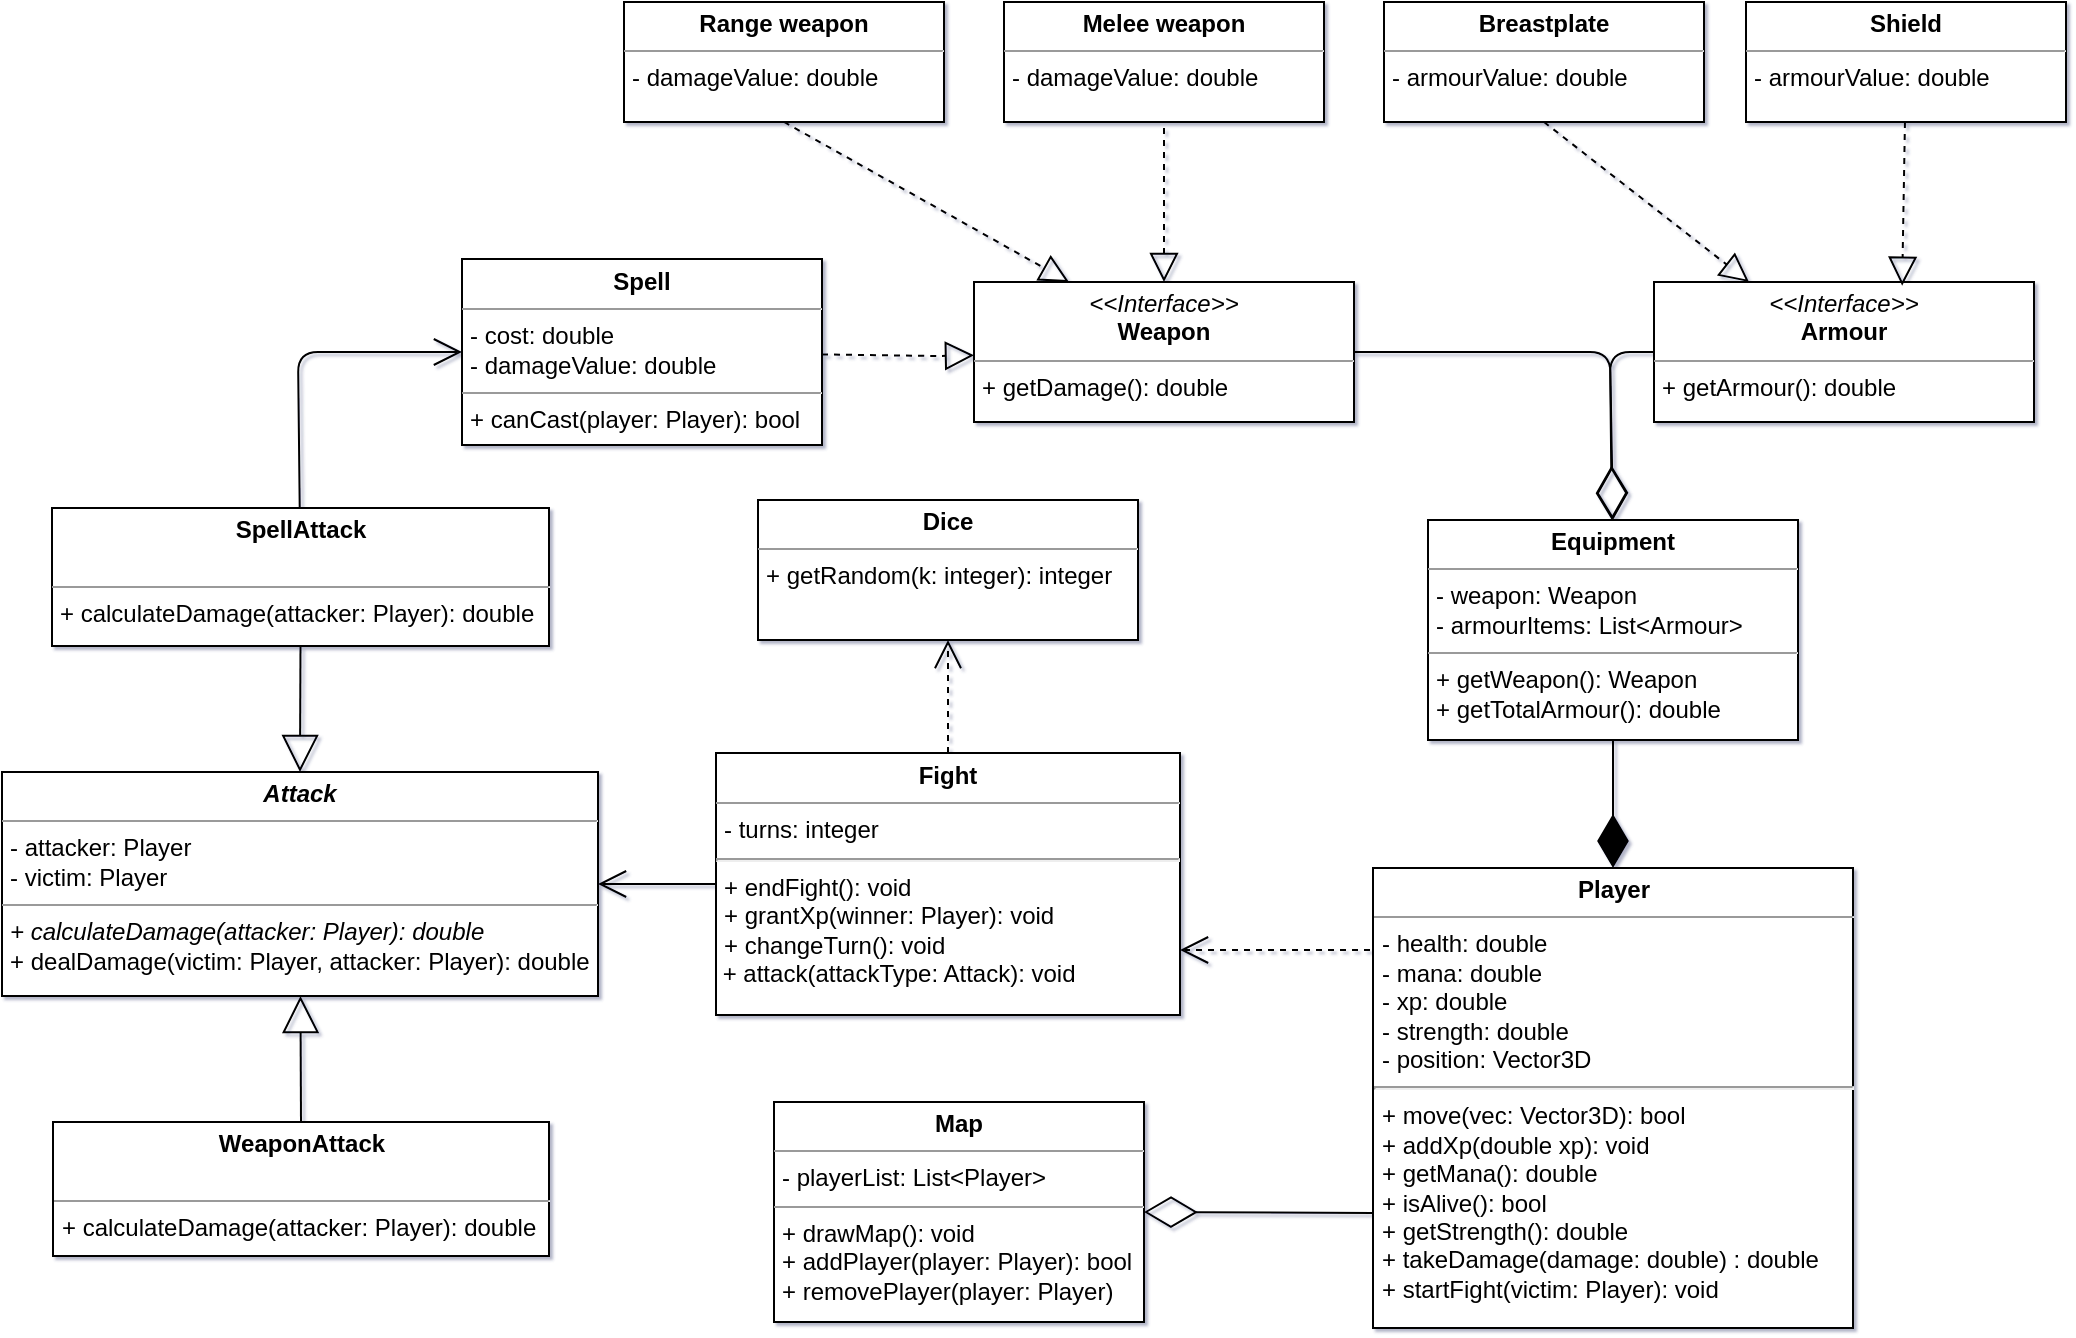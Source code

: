 <mxfile version="12.8.8" type="device"><diagram id="VbqoIxGcmJBPcrr8g8ls" name="Page-1"><mxGraphModel dx="2048" dy="685" grid="0" gridSize="10" guides="1" tooltips="0" connect="1" arrows="1" fold="1" page="1" pageScale="1" pageWidth="827" pageHeight="1169" background="none" math="0" shadow="1"><root><mxCell id="0"/><mxCell id="1" parent="0"/><mxCell id="vKZ3eaOE48qD2uUGfY2u-1" value="&lt;p style=&quot;margin: 0px ; margin-top: 4px ; text-align: center&quot;&gt;&lt;i&gt;&amp;lt;&amp;lt;Interface&amp;gt;&amp;gt;&lt;/i&gt;&lt;br&gt;&lt;b&gt;Armour&lt;/b&gt;&lt;/p&gt;&lt;hr size=&quot;1&quot;&gt;&lt;p style=&quot;margin: 0px ; margin-left: 4px&quot;&gt;&lt;/p&gt;&lt;p style=&quot;margin: 0px ; margin-left: 4px&quot;&gt;+ getArmour(): double&lt;/p&gt;" style="verticalAlign=top;align=left;overflow=fill;fontSize=12;fontFamily=Helvetica;html=1;" vertex="1" parent="1"><mxGeometry x="590" y="150" width="190" height="70" as="geometry"/></mxCell><mxCell id="vKZ3eaOE48qD2uUGfY2u-2" value="&lt;p style=&quot;margin: 0px ; margin-top: 4px ; text-align: center&quot;&gt;&lt;i&gt;&amp;lt;&amp;lt;Interface&amp;gt;&amp;gt;&lt;/i&gt;&lt;br&gt;&lt;b&gt;Weapon&lt;/b&gt;&lt;/p&gt;&lt;hr size=&quot;1&quot;&gt;&lt;p style=&quot;margin: 0px ; margin-left: 4px&quot;&gt;+ getDamage(): double&lt;/p&gt;" style="verticalAlign=top;align=left;overflow=fill;fontSize=12;fontFamily=Helvetica;html=1;" vertex="1" parent="1"><mxGeometry x="250" y="150" width="190" height="70" as="geometry"/></mxCell><mxCell id="vKZ3eaOE48qD2uUGfY2u-9" value="&lt;p style=&quot;margin: 0px ; margin-top: 4px ; text-align: center&quot;&gt;&lt;b&gt;Spell&lt;/b&gt;&lt;/p&gt;&lt;hr size=&quot;1&quot;&gt;&lt;p style=&quot;margin: 0px ; margin-left: 4px&quot;&gt;- cost: double&lt;/p&gt;&lt;p style=&quot;margin: 0px ; margin-left: 4px&quot;&gt;- damageValue: double&lt;/p&gt;&lt;hr size=&quot;1&quot;&gt;&lt;p style=&quot;margin: 0px ; margin-left: 4px&quot;&gt;+ canCast(player: Player): bool&lt;/p&gt;" style="verticalAlign=top;align=left;overflow=fill;fontSize=12;fontFamily=Helvetica;html=1;" vertex="1" parent="1"><mxGeometry x="-6" y="138.5" width="180" height="93" as="geometry"/></mxCell><mxCell id="vKZ3eaOE48qD2uUGfY2u-16" value="&lt;p style=&quot;margin: 0px ; margin-top: 4px ; text-align: center&quot;&gt;&lt;b&gt;Shield&lt;/b&gt;&lt;/p&gt;&lt;hr size=&quot;1&quot;&gt;&lt;p style=&quot;margin: 0px ; margin-left: 4px&quot;&gt;- armourValue: double&lt;/p&gt;" style="verticalAlign=top;align=left;overflow=fill;fontSize=12;fontFamily=Helvetica;html=1;" vertex="1" parent="1"><mxGeometry x="636" y="10" width="160" height="60" as="geometry"/></mxCell><mxCell id="vKZ3eaOE48qD2uUGfY2u-17" value="&lt;p style=&quot;margin: 0px ; margin-top: 4px ; text-align: center&quot;&gt;&lt;b&gt;Breastplate&lt;/b&gt;&lt;/p&gt;&lt;hr size=&quot;1&quot;&gt;&lt;p style=&quot;margin: 0px ; margin-left: 4px&quot;&gt;- armourValue: double&lt;/p&gt;" style="verticalAlign=top;align=left;overflow=fill;fontSize=12;fontFamily=Helvetica;html=1;" vertex="1" parent="1"><mxGeometry x="455" y="10" width="160" height="60" as="geometry"/></mxCell><mxCell id="vKZ3eaOE48qD2uUGfY2u-18" value="&lt;p style=&quot;margin: 0px ; margin-top: 4px ; text-align: center&quot;&gt;&lt;b&gt;Range weapon&lt;/b&gt;&lt;/p&gt;&lt;hr size=&quot;1&quot;&gt;&lt;p style=&quot;margin: 0px ; margin-left: 4px&quot;&gt;- damageValue: double&lt;/p&gt;" style="verticalAlign=top;align=left;overflow=fill;fontSize=12;fontFamily=Helvetica;html=1;" vertex="1" parent="1"><mxGeometry x="75" y="10" width="160" height="60" as="geometry"/></mxCell><mxCell id="vKZ3eaOE48qD2uUGfY2u-19" value="&lt;p style=&quot;margin: 0px ; margin-top: 4px ; text-align: center&quot;&gt;&lt;b&gt;Melee weapon&lt;/b&gt;&lt;/p&gt;&lt;hr size=&quot;1&quot;&gt;&lt;p style=&quot;margin: 0px ; margin-left: 4px&quot;&gt;- damageValue: double&lt;/p&gt;" style="verticalAlign=top;align=left;overflow=fill;fontSize=12;fontFamily=Helvetica;html=1;" vertex="1" parent="1"><mxGeometry x="265" y="10" width="160" height="60" as="geometry"/></mxCell><mxCell id="vKZ3eaOE48qD2uUGfY2u-20" value="&lt;p style=&quot;margin: 0px ; margin-top: 4px ; text-align: center&quot;&gt;&lt;b&gt;Equipment&lt;/b&gt;&lt;/p&gt;&lt;hr size=&quot;1&quot;&gt;&lt;p style=&quot;margin: 0px ; margin-left: 4px&quot;&gt;- weapon: Weapon&lt;/p&gt;&lt;p style=&quot;margin: 0px ; margin-left: 4px&quot;&gt;- armourItems: List&amp;lt;Armour&amp;gt;&lt;/p&gt;&lt;hr size=&quot;1&quot;&gt;&lt;p style=&quot;margin: 0px ; margin-left: 4px&quot;&gt;+ getWeapon(): Weapon&lt;/p&gt;&lt;p style=&quot;margin: 0px ; margin-left: 4px&quot;&gt;+ getTotalArmour(): double&lt;/p&gt;" style="verticalAlign=top;align=left;overflow=fill;fontSize=12;fontFamily=Helvetica;html=1;" vertex="1" parent="1"><mxGeometry x="477" y="269" width="185" height="110" as="geometry"/></mxCell><mxCell id="vKZ3eaOE48qD2uUGfY2u-21" value="&lt;p style=&quot;margin: 0px ; margin-top: 4px ; text-align: center&quot;&gt;&lt;b&gt;Player&lt;/b&gt;&lt;/p&gt;&lt;hr size=&quot;1&quot;&gt;&lt;p style=&quot;margin: 0px ; margin-left: 4px&quot;&gt;- health: double&lt;/p&gt;&lt;p style=&quot;margin: 0px ; margin-left: 4px&quot;&gt;- mana: double&lt;/p&gt;&lt;p style=&quot;margin: 0px ; margin-left: 4px&quot;&gt;- xp: double&lt;/p&gt;&lt;p style=&quot;margin: 0px ; margin-left: 4px&quot;&gt;- strength: double&lt;/p&gt;&lt;p style=&quot;margin: 0px ; margin-left: 4px&quot;&gt;- position: Vector3D&lt;/p&gt;&lt;p style=&quot;margin: 0px ; margin-left: 4px&quot;&gt;&lt;/p&gt;&lt;hr&gt;&lt;p style=&quot;margin: 0px ; margin-left: 4px&quot;&gt;+ move(vec: Vector3D): bool&lt;/p&gt;&lt;p style=&quot;margin: 0px ; margin-left: 4px&quot;&gt;+ addXp(double xp): void&lt;/p&gt;&lt;p style=&quot;margin: 0px ; margin-left: 4px&quot;&gt;+ getMana(): double&lt;/p&gt;&lt;p style=&quot;margin: 0px ; margin-left: 4px&quot;&gt;+ isAlive(): bool&lt;/p&gt;&lt;p style=&quot;margin: 0px ; margin-left: 4px&quot;&gt;+ getStrength(): double&lt;/p&gt;&lt;p style=&quot;margin: 0px ; margin-left: 4px&quot;&gt;+ takeDamage(damage: double) : double&lt;/p&gt;&lt;p style=&quot;margin: 0px ; margin-left: 4px&quot;&gt;+ startFight(victim: Player): void&lt;/p&gt;" style="verticalAlign=top;align=left;overflow=fill;fontSize=12;fontFamily=Helvetica;html=1;" vertex="1" parent="1"><mxGeometry x="449.5" y="443" width="240" height="230" as="geometry"/></mxCell><mxCell id="vKZ3eaOE48qD2uUGfY2u-22" value="&lt;p style=&quot;margin: 0px ; margin-top: 4px ; text-align: center&quot;&gt;&lt;b&gt;Dice&lt;/b&gt;&lt;/p&gt;&lt;hr size=&quot;1&quot;&gt;&lt;p style=&quot;margin: 0px ; margin-left: 4px&quot;&gt;&lt;/p&gt;&lt;p style=&quot;margin: 0px ; margin-left: 4px&quot;&gt;+ getRandom(k: integer): integer&lt;/p&gt;" style="verticalAlign=top;align=left;overflow=fill;fontSize=12;fontFamily=Helvetica;html=1;" vertex="1" parent="1"><mxGeometry x="142" y="259" width="190" height="70" as="geometry"/></mxCell><mxCell id="vKZ3eaOE48qD2uUGfY2u-24" value="&lt;p style=&quot;margin: 0px ; margin-top: 4px ; text-align: center&quot;&gt;&lt;b&gt;Fight&lt;/b&gt;&lt;/p&gt;&lt;hr size=&quot;1&quot;&gt;&lt;p style=&quot;margin: 0px ; margin-left: 4px&quot;&gt;- turns: integer&lt;/p&gt;&lt;hr&gt;&lt;p style=&quot;margin: 0px ; margin-left: 4px&quot;&gt;&lt;span&gt;+ endFight(): void&lt;/span&gt;&lt;br&gt;&lt;/p&gt;&lt;p style=&quot;margin: 0px ; margin-left: 4px&quot;&gt;+ grantXp(winner: Player): void&lt;/p&gt;&lt;p style=&quot;margin: 0px ; margin-left: 4px&quot;&gt;&lt;span&gt;+ changeTurn(): void&lt;/span&gt;&lt;br&gt;&lt;/p&gt;&lt;div&gt;&amp;nbsp;+ attack(attackType: Attack): void&lt;/div&gt;" style="verticalAlign=top;align=left;overflow=fill;fontSize=12;fontFamily=Helvetica;html=1;" vertex="1" parent="1"><mxGeometry x="121" y="385.5" width="232" height="131" as="geometry"/></mxCell><mxCell id="vKZ3eaOE48qD2uUGfY2u-25" value="&lt;p style=&quot;margin: 0px ; margin-top: 4px ; text-align: center&quot;&gt;&lt;b&gt;Map&lt;/b&gt;&lt;/p&gt;&lt;hr size=&quot;1&quot;&gt;&lt;p style=&quot;margin: 0px ; margin-left: 4px&quot;&gt;- playerList: List&amp;lt;Player&amp;gt;&lt;/p&gt;&lt;hr size=&quot;1&quot;&gt;&lt;p style=&quot;margin: 0px ; margin-left: 4px&quot;&gt;+ drawMap(): void&lt;/p&gt;&lt;p style=&quot;margin: 0px ; margin-left: 4px&quot;&gt;+ addPlayer(player: Player): bool&lt;/p&gt;&lt;p style=&quot;margin: 0px ; margin-left: 4px&quot;&gt;+ removePlayer(player: Player)&lt;/p&gt;" style="verticalAlign=top;align=left;overflow=fill;fontSize=12;fontFamily=Helvetica;html=1;" vertex="1" parent="1"><mxGeometry x="150" y="560" width="185" height="110" as="geometry"/></mxCell><mxCell id="vKZ3eaOE48qD2uUGfY2u-31" value="" style="endArrow=block;dashed=1;endFill=0;endSize=12;html=1;" edge="1" parent="1" source="vKZ3eaOE48qD2uUGfY2u-9" target="vKZ3eaOE48qD2uUGfY2u-2"><mxGeometry width="160" relative="1" as="geometry"><mxPoint x="194" y="187" as="sourcePoint"/><mxPoint x="250" y="187" as="targetPoint"/><Array as="points"><mxPoint x="232" y="187"/></Array></mxGeometry></mxCell><mxCell id="vKZ3eaOE48qD2uUGfY2u-32" value="" style="endArrow=block;dashed=1;endFill=0;endSize=12;html=1;" edge="1" parent="1" target="vKZ3eaOE48qD2uUGfY2u-2"><mxGeometry width="160" relative="1" as="geometry"><mxPoint x="345" y="73" as="sourcePoint"/><mxPoint x="482" y="104" as="targetPoint"/></mxGeometry></mxCell><mxCell id="vKZ3eaOE48qD2uUGfY2u-34" value="" style="endArrow=block;dashed=1;endFill=0;endSize=12;html=1;entryX=0.653;entryY=0.026;entryDx=0;entryDy=0;entryPerimeter=0;" edge="1" parent="1" source="vKZ3eaOE48qD2uUGfY2u-16" target="vKZ3eaOE48qD2uUGfY2u-1"><mxGeometry width="160" relative="1" as="geometry"><mxPoint x="447" y="231.5" as="sourcePoint"/><mxPoint x="607" y="231.5" as="targetPoint"/></mxGeometry></mxCell><mxCell id="vKZ3eaOE48qD2uUGfY2u-35" value="" style="endArrow=block;dashed=1;endFill=0;endSize=12;html=1;exitX=0.5;exitY=1;exitDx=0;exitDy=0;entryX=0.25;entryY=0;entryDx=0;entryDy=0;" edge="1" parent="1" source="vKZ3eaOE48qD2uUGfY2u-17" target="vKZ3eaOE48qD2uUGfY2u-1"><mxGeometry width="160" relative="1" as="geometry"><mxPoint x="482" y="236" as="sourcePoint"/><mxPoint x="642" y="236" as="targetPoint"/></mxGeometry></mxCell><mxCell id="vKZ3eaOE48qD2uUGfY2u-36" value="" style="endArrow=block;dashed=1;endFill=0;endSize=12;html=1;entryX=0.25;entryY=0;entryDx=0;entryDy=0;exitX=0.5;exitY=1;exitDx=0;exitDy=0;" edge="1" parent="1" source="vKZ3eaOE48qD2uUGfY2u-18" target="vKZ3eaOE48qD2uUGfY2u-2"><mxGeometry width="160" relative="1" as="geometry"><mxPoint x="106" y="107" as="sourcePoint"/><mxPoint x="266" y="107" as="targetPoint"/></mxGeometry></mxCell><mxCell id="vKZ3eaOE48qD2uUGfY2u-37" value="Use" style="endArrow=open;endSize=12;dashed=1;html=1;fontColor=none;noLabel=1;" edge="1" parent="1" source="vKZ3eaOE48qD2uUGfY2u-24" target="vKZ3eaOE48qD2uUGfY2u-22"><mxGeometry x="0.232" y="-127" width="160" relative="1" as="geometry"><mxPoint x="574" y="759" as="sourcePoint"/><mxPoint x="734" y="759" as="targetPoint"/><Array as="points"/><mxPoint as="offset"/></mxGeometry></mxCell><mxCell id="vKZ3eaOE48qD2uUGfY2u-39" value="" style="endArrow=diamondThin;endFill=1;endSize=24;html=1;fontColor=none;exitX=0.5;exitY=1;exitDx=0;exitDy=0;" edge="1" parent="1" source="vKZ3eaOE48qD2uUGfY2u-20" target="vKZ3eaOE48qD2uUGfY2u-21"><mxGeometry width="160" relative="1" as="geometry"><mxPoint x="413" y="340" as="sourcePoint"/><mxPoint x="333" y="384" as="targetPoint"/></mxGeometry></mxCell><mxCell id="vKZ3eaOE48qD2uUGfY2u-42" value="" style="endArrow=diamondThin;endFill=0;endSize=24;html=1;fontColor=none;exitX=0;exitY=0.5;exitDx=0;exitDy=0;" edge="1" parent="1" source="vKZ3eaOE48qD2uUGfY2u-1" target="vKZ3eaOE48qD2uUGfY2u-20"><mxGeometry width="160" relative="1" as="geometry"><mxPoint x="568" y="220" as="sourcePoint"/><mxPoint x="568" y="309" as="targetPoint"/><Array as="points"><mxPoint x="568" y="185"/></Array></mxGeometry></mxCell><mxCell id="vKZ3eaOE48qD2uUGfY2u-43" value="" style="endArrow=diamondThin;endFill=0;endSize=24;html=1;fontColor=none;entryX=0.5;entryY=0;entryDx=0;entryDy=0;exitX=1;exitY=0.5;exitDx=0;exitDy=0;" edge="1" parent="1" source="vKZ3eaOE48qD2uUGfY2u-2" target="vKZ3eaOE48qD2uUGfY2u-20"><mxGeometry width="160" relative="1" as="geometry"><mxPoint x="521" y="184" as="sourcePoint"/><mxPoint x="561" y="239" as="targetPoint"/><Array as="points"><mxPoint x="568" y="185"/></Array></mxGeometry></mxCell><mxCell id="vKZ3eaOE48qD2uUGfY2u-44" value="&lt;p style=&quot;margin: 0px ; margin-top: 4px ; text-align: center&quot;&gt;&lt;b&gt;&lt;i&gt;Attack&lt;/i&gt;&lt;/b&gt;&lt;/p&gt;&lt;hr size=&quot;1&quot;&gt;&lt;p style=&quot;margin: 0px ; margin-left: 4px&quot;&gt;- attacker: Player&lt;/p&gt;&lt;p style=&quot;margin: 0px ; margin-left: 4px&quot;&gt;- victim: Player&lt;/p&gt;&lt;hr size=&quot;1&quot;&gt;&lt;p style=&quot;margin: 0px 0px 0px 4px&quot;&gt;&lt;i&gt;+ calculateDamage(attacker: Player): double&lt;/i&gt;&lt;/p&gt;&lt;p style=&quot;margin: 0px 0px 0px 4px&quot;&gt;+ dealDamage(victim: Player, attacker: Player): double&lt;/p&gt;" style="verticalAlign=top;align=left;overflow=fill;fontSize=12;fontFamily=Helvetica;html=1;" vertex="1" parent="1"><mxGeometry x="-236" y="395" width="298" height="112" as="geometry"/></mxCell><mxCell id="vKZ3eaOE48qD2uUGfY2u-45" value="&lt;p style=&quot;margin: 0px ; margin-top: 4px ; text-align: center&quot;&gt;&lt;b&gt;SpellAttack&lt;/b&gt;&lt;/p&gt;&lt;p style=&quot;margin: 0px ; margin-left: 4px&quot;&gt;&lt;br&gt;&lt;/p&gt;&lt;hr size=&quot;1&quot;&gt;&lt;p style=&quot;margin: 0px 0px 0px 4px&quot;&gt;+ calculateDamage(attacker: Player): double&lt;/p&gt;" style="verticalAlign=top;align=left;overflow=fill;fontSize=12;fontFamily=Helvetica;html=1;" vertex="1" parent="1"><mxGeometry x="-211" y="263" width="248.5" height="69" as="geometry"/></mxCell><mxCell id="vKZ3eaOE48qD2uUGfY2u-46" value="&lt;p style=&quot;margin: 0px ; margin-top: 4px ; text-align: center&quot;&gt;&lt;b&gt;WeaponAttack&lt;/b&gt;&lt;/p&gt;&lt;p style=&quot;margin: 0px ; margin-left: 4px&quot;&gt;&lt;br&gt;&lt;/p&gt;&lt;hr size=&quot;1&quot;&gt;&lt;p style=&quot;margin: 0px 0px 0px 4px&quot;&gt;+ calculateDamage(attacker: Player): double&lt;/p&gt;" style="verticalAlign=top;align=left;overflow=fill;fontSize=12;fontFamily=Helvetica;html=1;" vertex="1" parent="1"><mxGeometry x="-210.5" y="570" width="248" height="67" as="geometry"/></mxCell><mxCell id="vKZ3eaOE48qD2uUGfY2u-47" value="" style="endArrow=open;endFill=1;endSize=12;html=1;fontColor=none;entryX=0;entryY=0.5;entryDx=0;entryDy=0;" edge="1" parent="1" source="vKZ3eaOE48qD2uUGfY2u-45" target="vKZ3eaOE48qD2uUGfY2u-9"><mxGeometry width="160" relative="1" as="geometry"><mxPoint x="-103" y="497" as="sourcePoint"/><mxPoint x="59" y="185" as="targetPoint"/><Array as="points"><mxPoint x="-88" y="185"/></Array></mxGeometry></mxCell><mxCell id="vKZ3eaOE48qD2uUGfY2u-48" value="Extends" style="endArrow=block;endSize=16;endFill=0;fontColor=none;exitX=0.5;exitY=1;exitDx=0;exitDy=0;entryX=0.5;entryY=0;entryDx=0;entryDy=0;html=1;noLabel=1;" edge="1" parent="1" source="vKZ3eaOE48qD2uUGfY2u-45" target="vKZ3eaOE48qD2uUGfY2u-44"><mxGeometry x="0.323" y="-99" width="160" relative="1" as="geometry"><mxPoint x="-26" y="454" as="sourcePoint"/><mxPoint x="-86.75" y="397" as="targetPoint"/><mxPoint as="offset"/></mxGeometry></mxCell><mxCell id="vKZ3eaOE48qD2uUGfY2u-49" value="Extends" style="endArrow=block;endSize=16;endFill=0;html=1;fontColor=none;exitX=0.5;exitY=0;exitDx=0;exitDy=0;noLabel=1;" edge="1" parent="1" source="vKZ3eaOE48qD2uUGfY2u-46" target="vKZ3eaOE48qD2uUGfY2u-44"><mxGeometry x="0.369" y="-76" width="160" relative="1" as="geometry"><mxPoint x="-366" y="605" as="sourcePoint"/><mxPoint x="-86.75" y="527.0" as="targetPoint"/><mxPoint as="offset"/></mxGeometry></mxCell><mxCell id="vKZ3eaOE48qD2uUGfY2u-54" value="" style="endArrow=open;endFill=1;endSize=12;html=1;fontColor=none;exitX=0;exitY=0.5;exitDx=0;exitDy=0;entryX=1;entryY=0.5;entryDx=0;entryDy=0;" edge="1" parent="1" source="vKZ3eaOE48qD2uUGfY2u-24" target="vKZ3eaOE48qD2uUGfY2u-44"><mxGeometry width="160" relative="1" as="geometry"><mxPoint x="-221" y="714" as="sourcePoint"/><mxPoint x="-61" y="714" as="targetPoint"/></mxGeometry></mxCell><mxCell id="vKZ3eaOE48qD2uUGfY2u-58" value="" style="endArrow=diamondThin;endFill=0;endSize=24;html=1;fontColor=none;exitX=0;exitY=0.75;exitDx=0;exitDy=0;entryX=1;entryY=0.5;entryDx=0;entryDy=0;" edge="1" parent="1" source="vKZ3eaOE48qD2uUGfY2u-21" target="vKZ3eaOE48qD2uUGfY2u-25"><mxGeometry width="160" relative="1" as="geometry"><mxPoint x="323" y="715" as="sourcePoint"/><mxPoint x="483" y="715" as="targetPoint"/></mxGeometry></mxCell><mxCell id="vKZ3eaOE48qD2uUGfY2u-59" value="Use" style="endArrow=open;endSize=12;dashed=1;html=1;fontColor=none;noLabel=1;" edge="1" parent="1"><mxGeometry x="-0.308" y="68" width="160" relative="1" as="geometry"><mxPoint x="448" y="484" as="sourcePoint"/><mxPoint x="353" y="484" as="targetPoint"/><mxPoint as="offset"/></mxGeometry></mxCell></root></mxGraphModel></diagram></mxfile>
